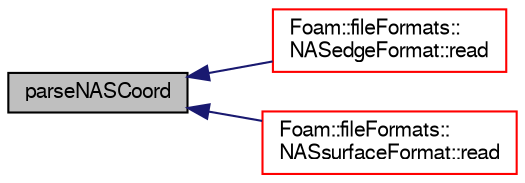 digraph "parseNASCoord"
{
  bgcolor="transparent";
  edge [fontname="FreeSans",fontsize="10",labelfontname="FreeSans",labelfontsize="10"];
  node [fontname="FreeSans",fontsize="10",shape=record];
  rankdir="LR";
  Node135137 [label="parseNASCoord",height=0.2,width=0.4,color="black", fillcolor="grey75", style="filled", fontcolor="black"];
  Node135137 -> Node135138 [dir="back",color="midnightblue",fontsize="10",style="solid",fontname="FreeSans"];
  Node135138 [label="Foam::fileFormats::\lNASedgeFormat::read",height=0.2,width=0.4,color="red",URL="$a21770.html#a464ebd67acbdff0014d4dae69e3ec4be",tooltip="Read from a file. "];
  Node135137 -> Node135141 [dir="back",color="midnightblue",fontsize="10",style="solid",fontname="FreeSans"];
  Node135141 [label="Foam::fileFormats::\lNASsurfaceFormat::read",height=0.2,width=0.4,color="red",URL="$a29602.html#a464ebd67acbdff0014d4dae69e3ec4be",tooltip="Read from a file. "];
}
